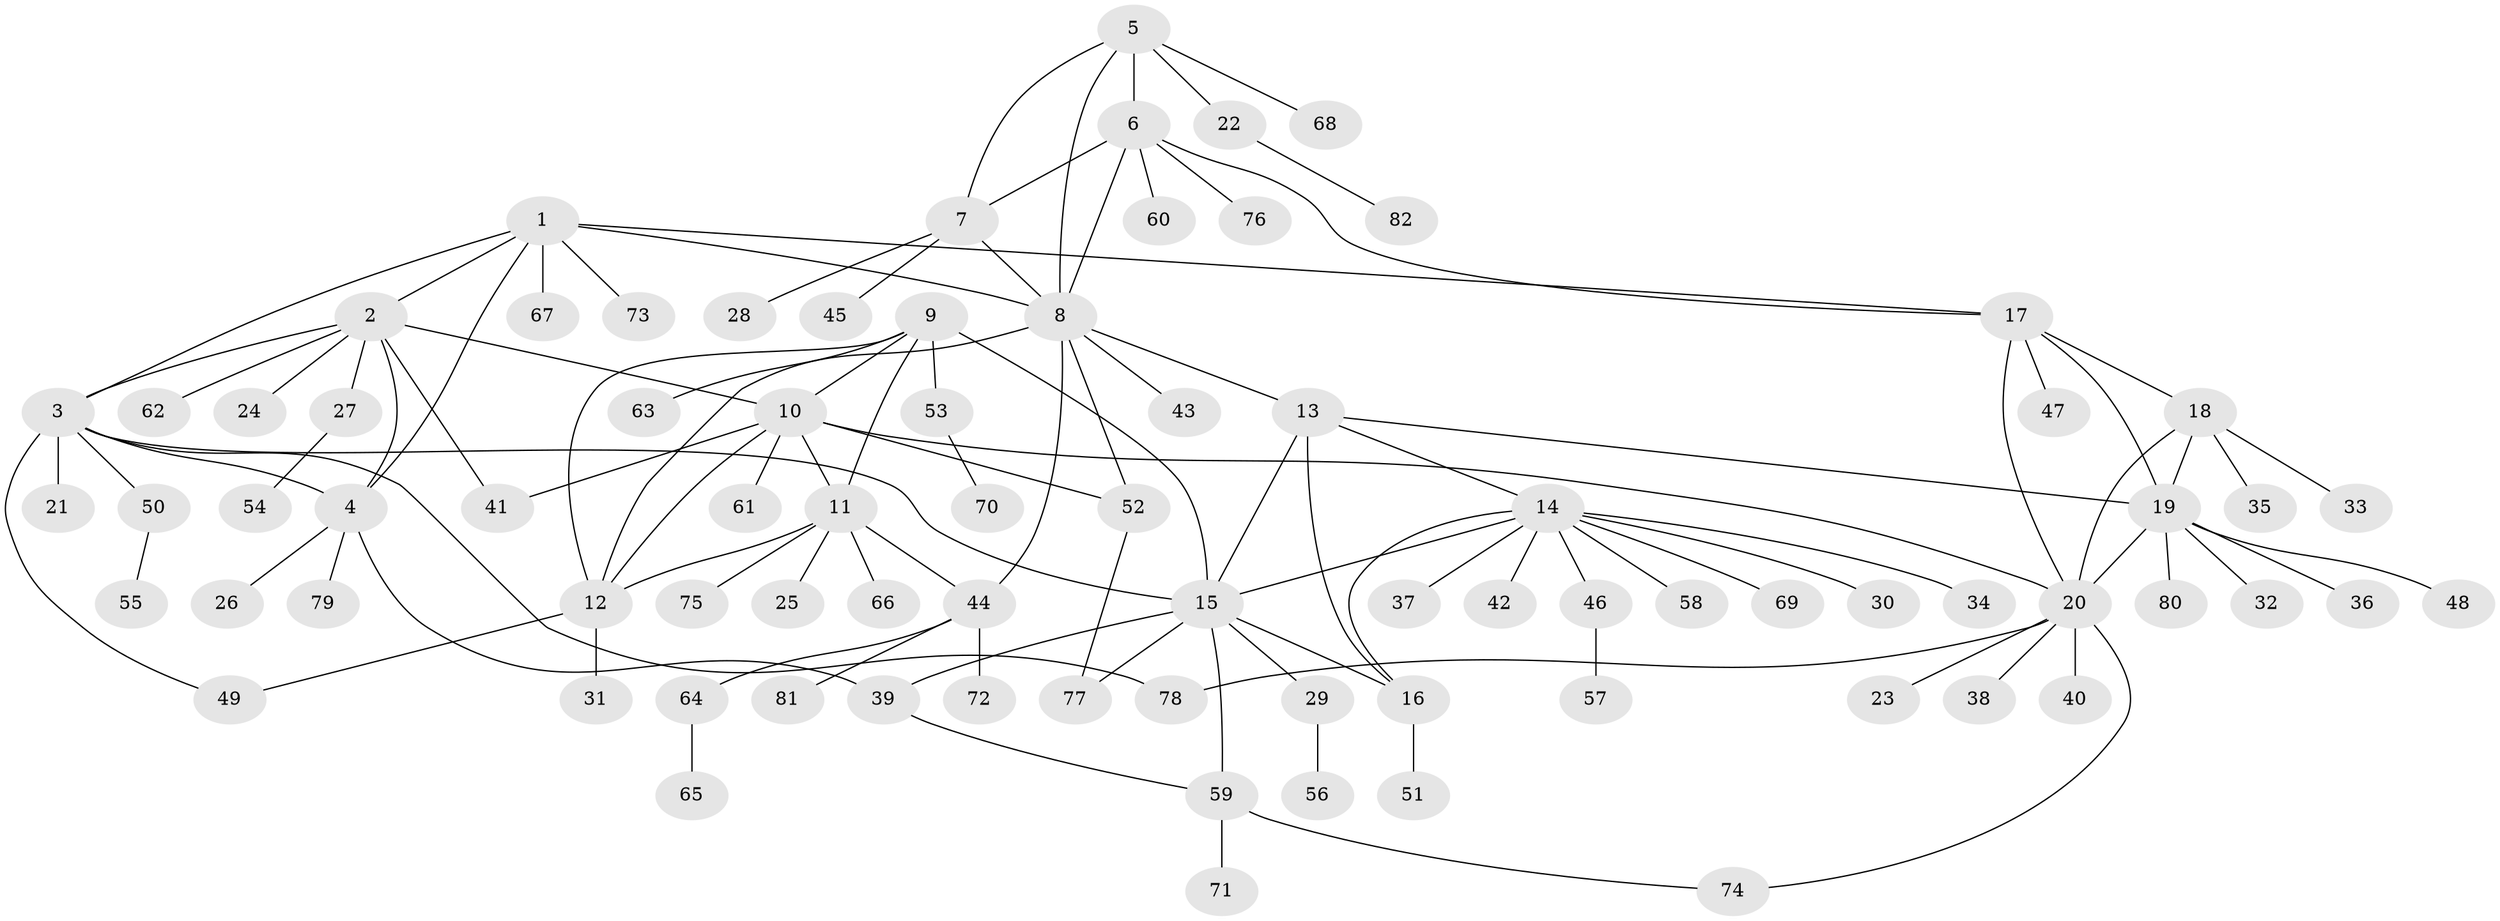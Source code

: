 // Generated by graph-tools (version 1.1) at 2025/11/02/27/25 16:11:34]
// undirected, 82 vertices, 111 edges
graph export_dot {
graph [start="1"]
  node [color=gray90,style=filled];
  1;
  2;
  3;
  4;
  5;
  6;
  7;
  8;
  9;
  10;
  11;
  12;
  13;
  14;
  15;
  16;
  17;
  18;
  19;
  20;
  21;
  22;
  23;
  24;
  25;
  26;
  27;
  28;
  29;
  30;
  31;
  32;
  33;
  34;
  35;
  36;
  37;
  38;
  39;
  40;
  41;
  42;
  43;
  44;
  45;
  46;
  47;
  48;
  49;
  50;
  51;
  52;
  53;
  54;
  55;
  56;
  57;
  58;
  59;
  60;
  61;
  62;
  63;
  64;
  65;
  66;
  67;
  68;
  69;
  70;
  71;
  72;
  73;
  74;
  75;
  76;
  77;
  78;
  79;
  80;
  81;
  82;
  1 -- 2;
  1 -- 3;
  1 -- 4;
  1 -- 8;
  1 -- 17;
  1 -- 67;
  1 -- 73;
  2 -- 3;
  2 -- 4;
  2 -- 10;
  2 -- 24;
  2 -- 27;
  2 -- 41;
  2 -- 62;
  3 -- 4;
  3 -- 15;
  3 -- 21;
  3 -- 49;
  3 -- 50;
  3 -- 78;
  4 -- 26;
  4 -- 39;
  4 -- 79;
  5 -- 6;
  5 -- 7;
  5 -- 8;
  5 -- 22;
  5 -- 68;
  6 -- 7;
  6 -- 8;
  6 -- 17;
  6 -- 60;
  6 -- 76;
  7 -- 8;
  7 -- 28;
  7 -- 45;
  8 -- 12;
  8 -- 13;
  8 -- 43;
  8 -- 44;
  8 -- 52;
  9 -- 10;
  9 -- 11;
  9 -- 12;
  9 -- 15;
  9 -- 53;
  9 -- 63;
  10 -- 11;
  10 -- 12;
  10 -- 20;
  10 -- 41;
  10 -- 52;
  10 -- 61;
  11 -- 12;
  11 -- 25;
  11 -- 44;
  11 -- 66;
  11 -- 75;
  12 -- 31;
  12 -- 49;
  13 -- 14;
  13 -- 15;
  13 -- 16;
  13 -- 19;
  14 -- 15;
  14 -- 16;
  14 -- 30;
  14 -- 34;
  14 -- 37;
  14 -- 42;
  14 -- 46;
  14 -- 58;
  14 -- 69;
  15 -- 16;
  15 -- 29;
  15 -- 39;
  15 -- 59;
  15 -- 77;
  16 -- 51;
  17 -- 18;
  17 -- 19;
  17 -- 20;
  17 -- 47;
  18 -- 19;
  18 -- 20;
  18 -- 33;
  18 -- 35;
  19 -- 20;
  19 -- 32;
  19 -- 36;
  19 -- 48;
  19 -- 80;
  20 -- 23;
  20 -- 38;
  20 -- 40;
  20 -- 74;
  20 -- 78;
  22 -- 82;
  27 -- 54;
  29 -- 56;
  39 -- 59;
  44 -- 64;
  44 -- 72;
  44 -- 81;
  46 -- 57;
  50 -- 55;
  52 -- 77;
  53 -- 70;
  59 -- 71;
  59 -- 74;
  64 -- 65;
}
